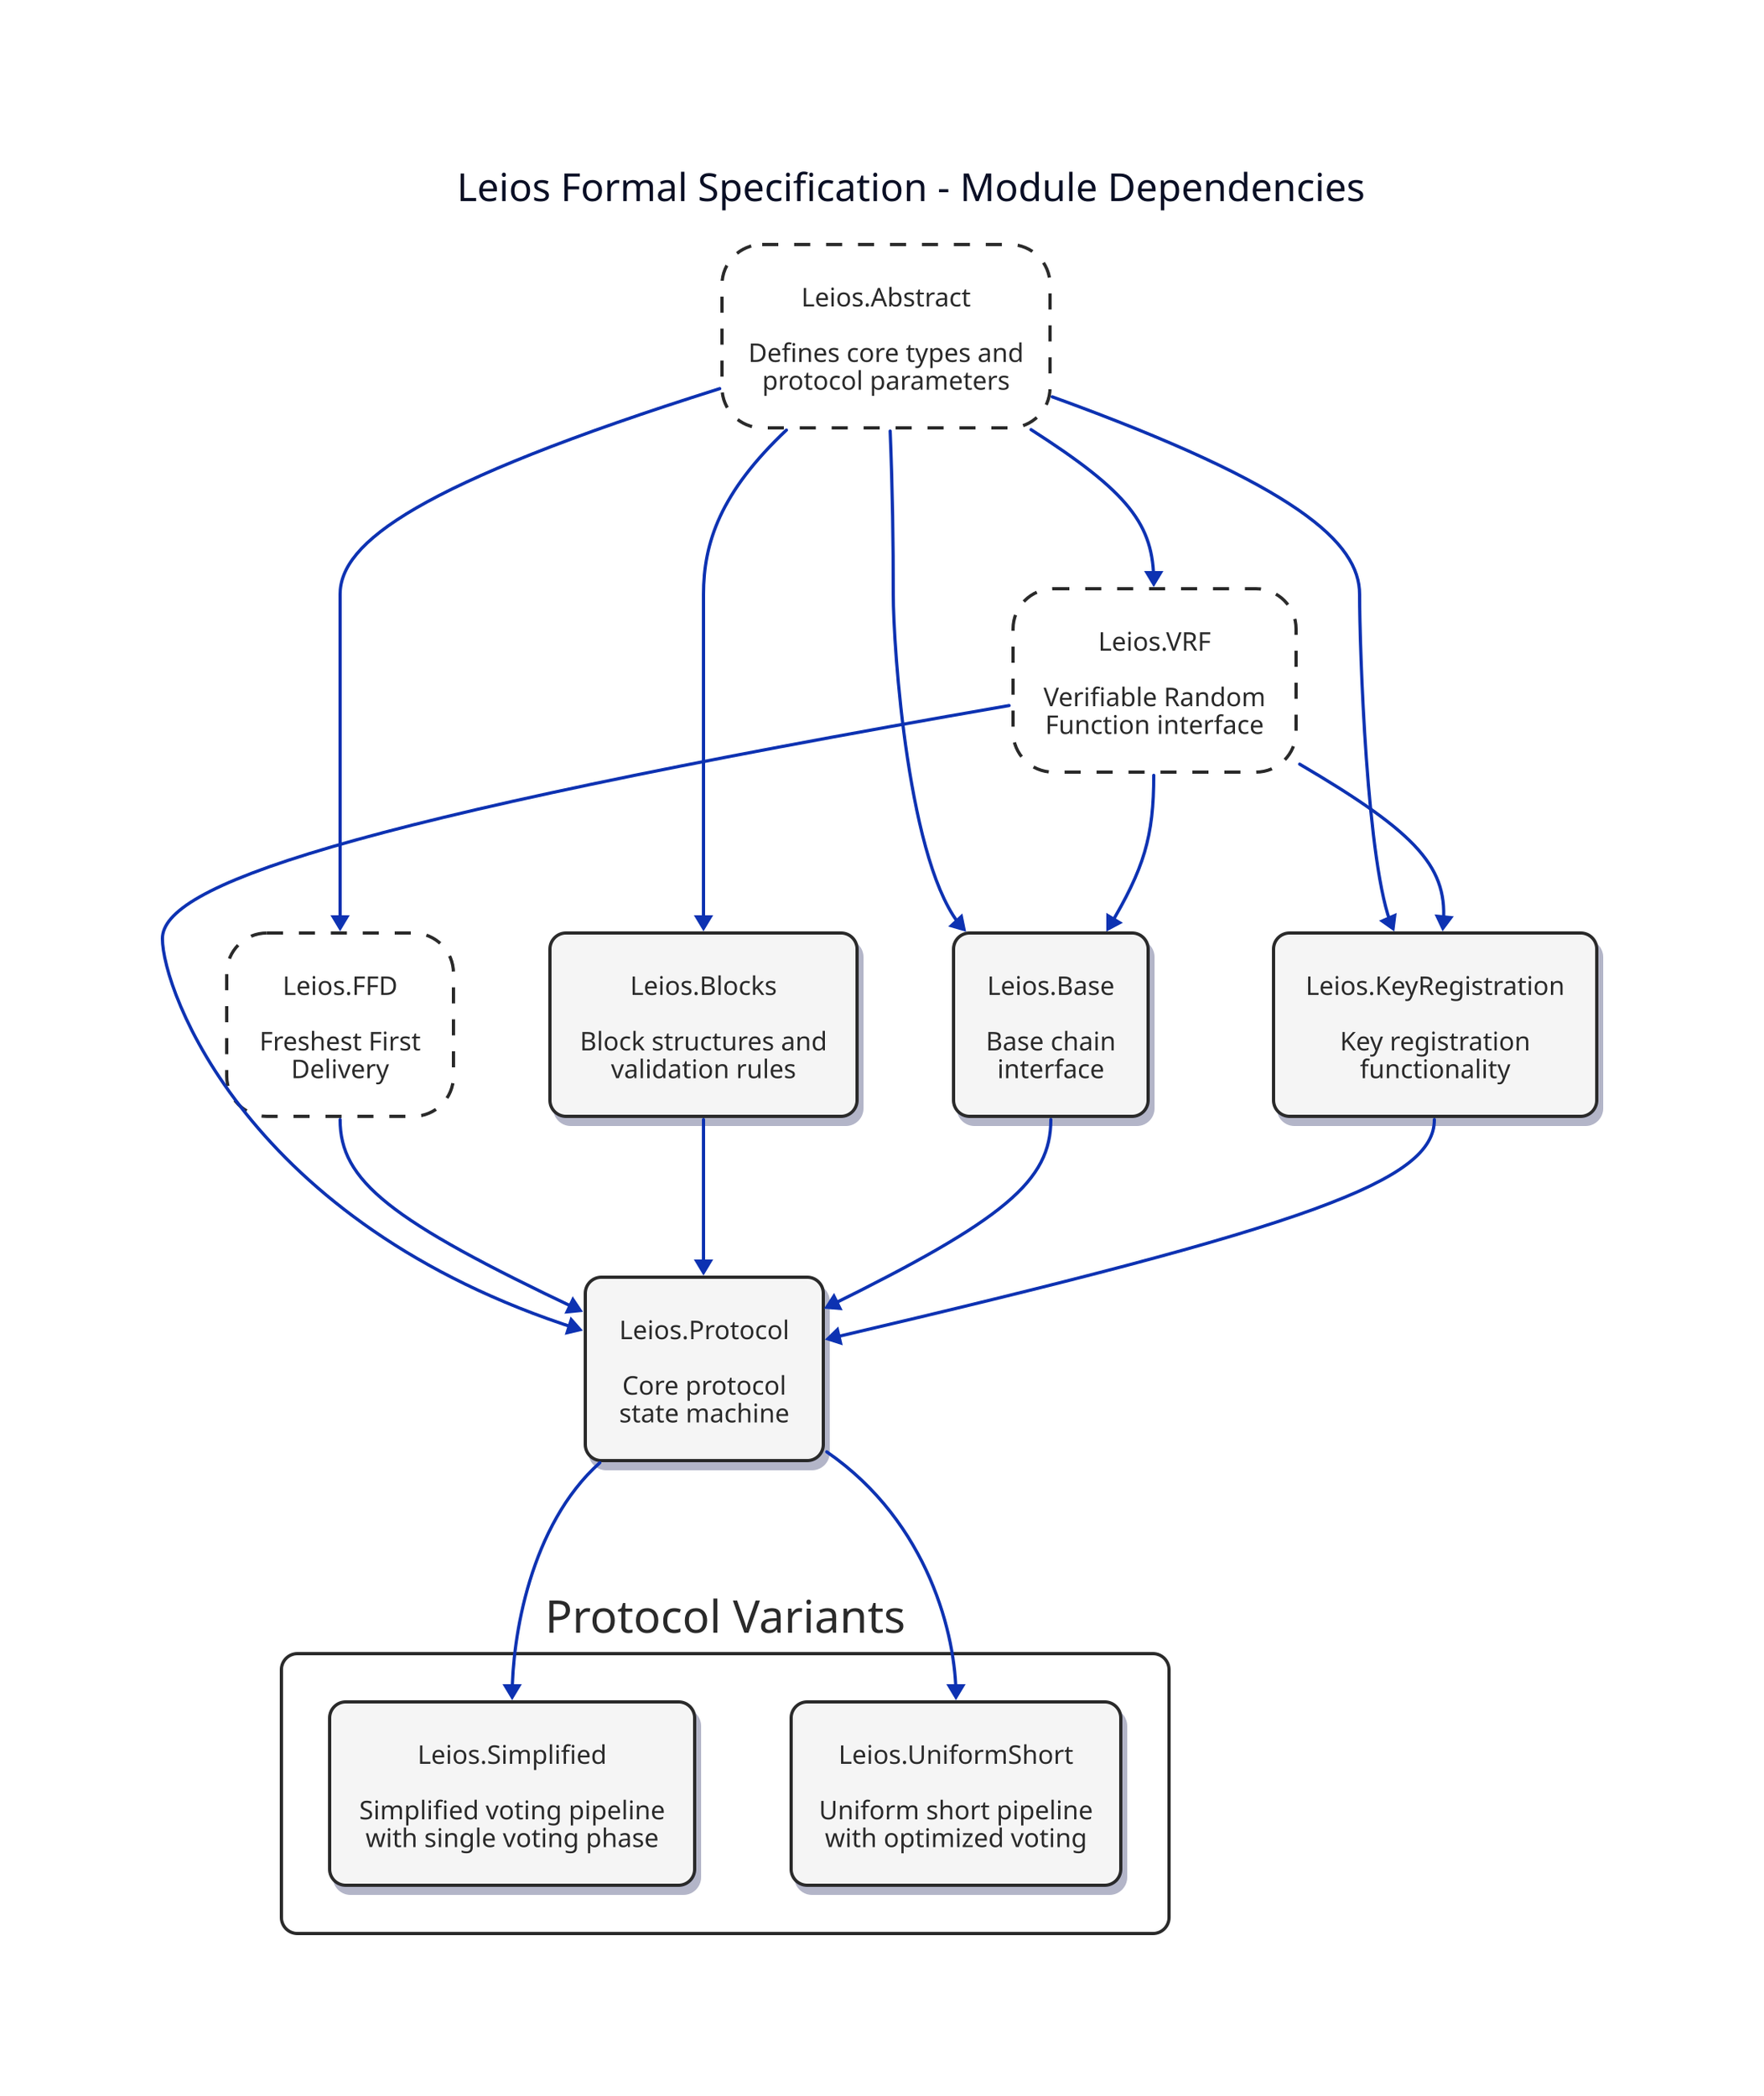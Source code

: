 title: {
  label: "Leios Formal Specification - Module Dependencies"
  near: top-center
  shape: text
  style.font-size: 24
  style.bold: true
}

# Styles
classes: {
  module: {
    style: {
      stroke: "#2a2a2a"
      fill: "#f5f5f5"
      font-color: "#2a2a2a"
      border-radius: 10
      shadow: true
    }
  }
  core: {
    style: {
      stroke: "#2a2a2a"
      fill: "#ffffff"
      font-color: "#2a2a2a"
      border-radius: 10
      stroke-width: 2
    }
  }
  abstract: {
    style: {
      stroke: "#2a2a2a"
      fill: "#ffffff"
      font-color: "#2a2a2a"
      border-radius: 25
      stroke-dash: 5
    }
  }
}

# Core Abstract Modules
Abstract: {
  class: abstract
  label: "Leios.Abstract\n\nDefines core types and\nprotocol parameters"
}

VRF: {
  class: abstract
  label: "Leios.VRF\n\nVerifiable Random\nFunction interface"
}

FFD: {
  class: abstract
  label: "Leios.FFD\n\nFreshest First\nDelivery"
}

# Implementation Modules
Blocks: {
  class: module
  label: "Leios.Blocks\n\nBlock structures and\nvalidation rules"
}

Base: {
  class: module
  label: "Leios.Base\n\nBase chain\ninterface"
}

Protocol: {
  class: module
  label: "Leios.Protocol\n\nCore protocol\nstate machine"
}

KeyReg: {
  class: module
  label: "Leios.KeyRegistration\n\nKey registration\nfunctionality"
}

# Protocol Variants
variants: {
  class: core
  label: "Protocol Variants"

  Simplified: {
    class: module
    label: "Leios.Simplified\n\nSimplified voting pipeline\nwith single voting phase"
  }

  UniformShort: {
    class: module
    label: "Leios.UniformShort\n\nUniform short pipeline\nwith optimized voting"
  }
}

# Dependencies
Abstract -> VRF
Abstract -> FFD
Abstract -> Blocks
Abstract -> Base
Abstract -> KeyReg

VRF -> Base
VRF -> KeyReg
VRF -> Protocol

FFD -> Protocol
Blocks -> Protocol
Base -> Protocol
KeyReg -> Protocol

Protocol -> variants.Simplified
Protocol -> variants.UniformShort
